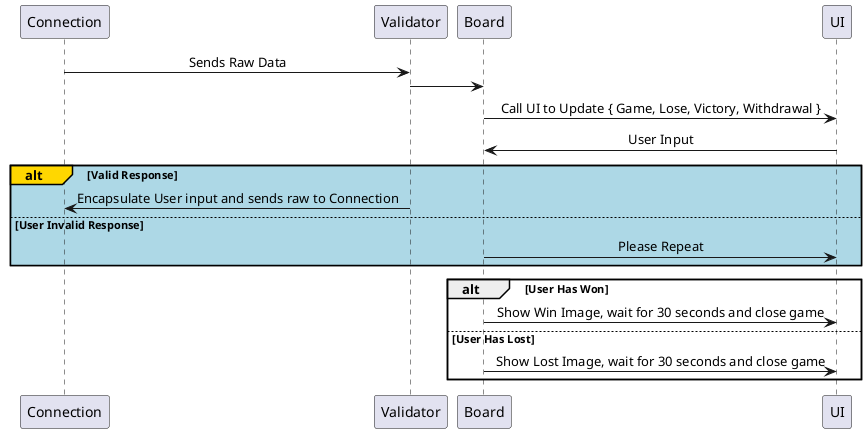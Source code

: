 @startuml GameSequence
'https://plantuml.com/sequence-diagram

skinparam sequenceMessageAlign center

Connection -> Validator : Sends Raw Data

Validator -> Board

Board -> UI : Call UI to Update { Game, Lose, Victory, Withdrawal }

UI -> Board : User Input

alt#Gold #LightBlue Valid Response
    Validator -> Connection : Encapsulate User input and sends raw to Connection
else User Invalid Response
    Board -> UI : Please Repeat
end

alt User Has Won
    Board -> UI : Show Win Image, wait for 30 seconds and close game
else User Has Lost
    Board -> UI : Show Lost Image, wait for 30 seconds and close game
end

@enduml